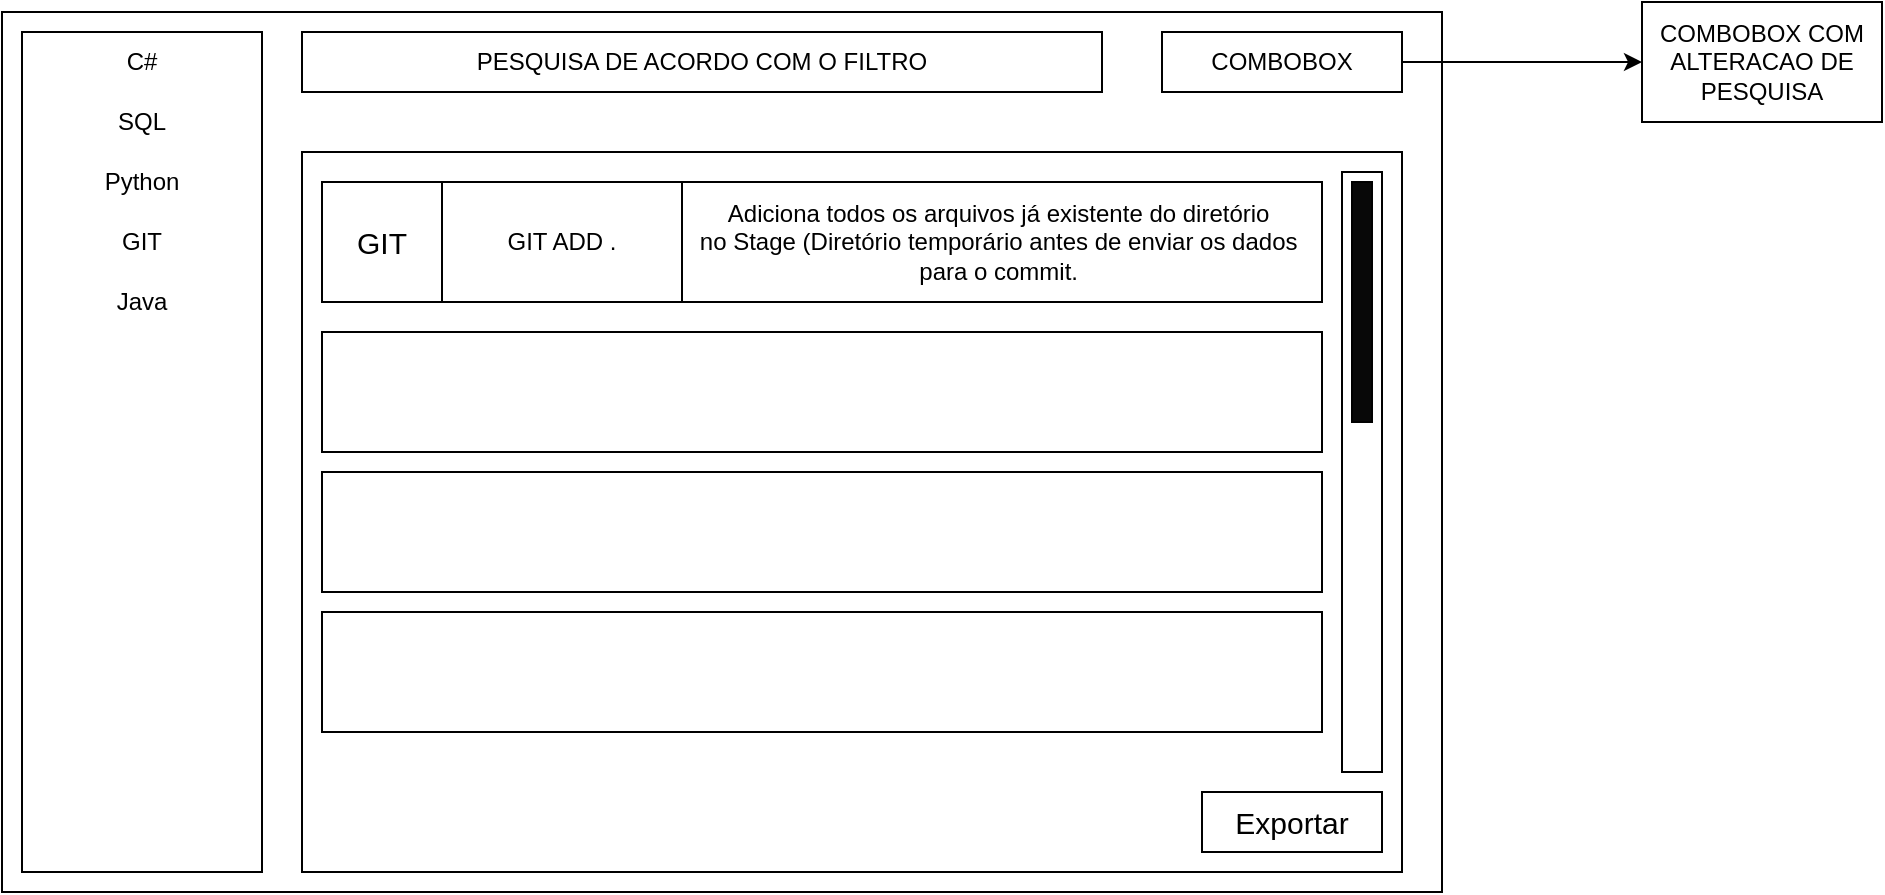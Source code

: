 <mxfile version="21.6.1" type="github">
  <diagram name="Página-1" id="fFq-9c7-PX-O4fi2H7aR">
    <mxGraphModel dx="937" dy="494" grid="1" gridSize="10" guides="1" tooltips="1" connect="1" arrows="1" fold="1" page="1" pageScale="1" pageWidth="827" pageHeight="1169" math="0" shadow="0">
      <root>
        <mxCell id="0" />
        <mxCell id="1" parent="0" />
        <mxCell id="ACMDoaVhNv-3SxOcbAQi-1" value="" style="rounded=0;whiteSpace=wrap;html=1;" vertex="1" parent="1">
          <mxGeometry x="80" y="40" width="720" height="440" as="geometry" />
        </mxCell>
        <mxCell id="ACMDoaVhNv-3SxOcbAQi-2" value="" style="rounded=0;whiteSpace=wrap;html=1;" vertex="1" parent="1">
          <mxGeometry x="90" y="50" width="120" height="420" as="geometry" />
        </mxCell>
        <mxCell id="ACMDoaVhNv-3SxOcbAQi-3" value="PESQUISA DE ACORDO COM O FILTRO" style="rounded=0;whiteSpace=wrap;html=1;" vertex="1" parent="1">
          <mxGeometry x="230" y="50" width="400" height="30" as="geometry" />
        </mxCell>
        <mxCell id="ACMDoaVhNv-3SxOcbAQi-4" value="" style="rounded=0;whiteSpace=wrap;html=1;" vertex="1" parent="1">
          <mxGeometry x="230" y="110" width="550" height="360" as="geometry" />
        </mxCell>
        <mxCell id="ACMDoaVhNv-3SxOcbAQi-6" value="" style="rounded=0;whiteSpace=wrap;html=1;" vertex="1" parent="1">
          <mxGeometry x="680" y="430" width="90" height="30" as="geometry" />
        </mxCell>
        <mxCell id="ACMDoaVhNv-3SxOcbAQi-7" value="&lt;font style=&quot;font-size: 15px;&quot;&gt;Exportar&lt;/font&gt;" style="text;html=1;strokeColor=none;fillColor=none;align=center;verticalAlign=middle;whiteSpace=wrap;rounded=0;" vertex="1" parent="1">
          <mxGeometry x="695" y="430" width="60" height="30" as="geometry" />
        </mxCell>
        <mxCell id="ACMDoaVhNv-3SxOcbAQi-9" value="SQL" style="text;html=1;strokeColor=none;fillColor=none;align=center;verticalAlign=middle;whiteSpace=wrap;rounded=0;" vertex="1" parent="1">
          <mxGeometry x="90" y="80" width="120" height="30" as="geometry" />
        </mxCell>
        <mxCell id="ACMDoaVhNv-3SxOcbAQi-10" value="Python" style="text;html=1;strokeColor=none;fillColor=none;align=center;verticalAlign=middle;whiteSpace=wrap;rounded=0;" vertex="1" parent="1">
          <mxGeometry x="90" y="110" width="120" height="30" as="geometry" />
        </mxCell>
        <mxCell id="ACMDoaVhNv-3SxOcbAQi-11" value="GIT" style="text;html=1;strokeColor=none;fillColor=none;align=center;verticalAlign=middle;whiteSpace=wrap;rounded=0;" vertex="1" parent="1">
          <mxGeometry x="90" y="140" width="120" height="30" as="geometry" />
        </mxCell>
        <mxCell id="ACMDoaVhNv-3SxOcbAQi-12" value="Java" style="text;html=1;strokeColor=none;fillColor=none;align=center;verticalAlign=middle;whiteSpace=wrap;rounded=0;" vertex="1" parent="1">
          <mxGeometry x="90" y="170" width="120" height="30" as="geometry" />
        </mxCell>
        <mxCell id="ACMDoaVhNv-3SxOcbAQi-15" style="edgeStyle=orthogonalEdgeStyle;rounded=0;orthogonalLoop=1;jettySize=auto;html=1;" edge="1" parent="1" source="ACMDoaVhNv-3SxOcbAQi-13" target="ACMDoaVhNv-3SxOcbAQi-14">
          <mxGeometry relative="1" as="geometry" />
        </mxCell>
        <mxCell id="ACMDoaVhNv-3SxOcbAQi-13" value="COMBOBOX" style="rounded=0;whiteSpace=wrap;html=1;" vertex="1" parent="1">
          <mxGeometry x="660" y="50" width="120" height="30" as="geometry" />
        </mxCell>
        <mxCell id="ACMDoaVhNv-3SxOcbAQi-14" value="COMBOBOX COM ALTERACAO DE PESQUISA" style="rounded=0;whiteSpace=wrap;html=1;" vertex="1" parent="1">
          <mxGeometry x="900" y="35" width="120" height="60" as="geometry" />
        </mxCell>
        <mxCell id="ACMDoaVhNv-3SxOcbAQi-16" value="C#" style="text;html=1;strokeColor=none;fillColor=none;align=center;verticalAlign=middle;whiteSpace=wrap;rounded=0;" vertex="1" parent="1">
          <mxGeometry x="90" y="50" width="120" height="30" as="geometry" />
        </mxCell>
        <mxCell id="ACMDoaVhNv-3SxOcbAQi-18" value="" style="rounded=0;whiteSpace=wrap;html=1;rotation=90;" vertex="1" parent="1">
          <mxGeometry x="610" y="260" width="300" height="20" as="geometry" />
        </mxCell>
        <mxCell id="ACMDoaVhNv-3SxOcbAQi-19" value="" style="rounded=0;whiteSpace=wrap;html=1;rotation=90;fillColor=#080808;" vertex="1" parent="1">
          <mxGeometry x="700" y="180" width="120" height="10" as="geometry" />
        </mxCell>
        <mxCell id="ACMDoaVhNv-3SxOcbAQi-20" value="" style="rounded=0;whiteSpace=wrap;html=1;" vertex="1" parent="1">
          <mxGeometry x="240" y="125" width="500" height="60" as="geometry" />
        </mxCell>
        <mxCell id="ACMDoaVhNv-3SxOcbAQi-21" value="" style="rounded=0;whiteSpace=wrap;html=1;" vertex="1" parent="1">
          <mxGeometry x="240" y="200" width="500" height="60" as="geometry" />
        </mxCell>
        <mxCell id="ACMDoaVhNv-3SxOcbAQi-22" value="" style="rounded=0;whiteSpace=wrap;html=1;" vertex="1" parent="1">
          <mxGeometry x="240" y="270" width="500" height="60" as="geometry" />
        </mxCell>
        <mxCell id="ACMDoaVhNv-3SxOcbAQi-23" value="" style="rounded=0;whiteSpace=wrap;html=1;" vertex="1" parent="1">
          <mxGeometry x="240" y="340" width="500" height="60" as="geometry" />
        </mxCell>
        <mxCell id="ACMDoaVhNv-3SxOcbAQi-24" value="&lt;font style=&quot;font-size: 15px;&quot;&gt;GIT&lt;/font&gt;" style="text;html=1;strokeColor=none;fillColor=none;align=center;verticalAlign=middle;whiteSpace=wrap;rounded=0;" vertex="1" parent="1">
          <mxGeometry x="240" y="140" width="60" height="30" as="geometry" />
        </mxCell>
        <mxCell id="ACMDoaVhNv-3SxOcbAQi-25" value="GIT ADD ." style="rounded=0;whiteSpace=wrap;html=1;" vertex="1" parent="1">
          <mxGeometry x="300" y="125" width="120" height="60" as="geometry" />
        </mxCell>
        <mxCell id="ACMDoaVhNv-3SxOcbAQi-26" value="Adiciona todos os arquivos já existente do diretório&amp;nbsp;&lt;br&gt;no Stage (Diretório temporário antes de enviar os dados&amp;nbsp;&lt;br&gt;para o commit.&amp;nbsp;" style="rounded=0;whiteSpace=wrap;html=1;" vertex="1" parent="1">
          <mxGeometry x="420" y="125" width="320" height="60" as="geometry" />
        </mxCell>
      </root>
    </mxGraphModel>
  </diagram>
</mxfile>
